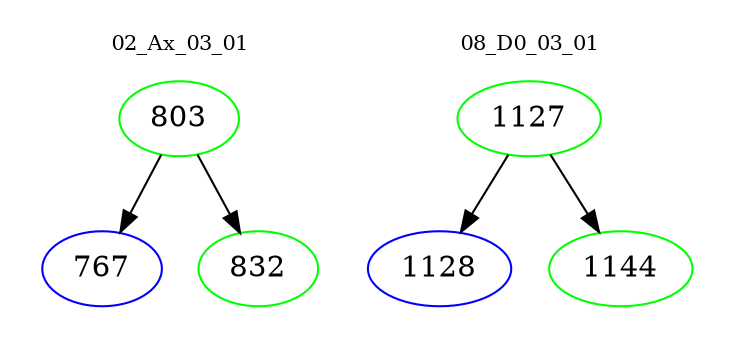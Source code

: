 digraph{
subgraph cluster_0 {
color = white
label = "02_Ax_03_01";
fontsize=10;
T0_803 [label="803", color="green"]
T0_803 -> T0_767 [color="black"]
T0_767 [label="767", color="blue"]
T0_803 -> T0_832 [color="black"]
T0_832 [label="832", color="green"]
}
subgraph cluster_1 {
color = white
label = "08_D0_03_01";
fontsize=10;
T1_1127 [label="1127", color="green"]
T1_1127 -> T1_1128 [color="black"]
T1_1128 [label="1128", color="blue"]
T1_1127 -> T1_1144 [color="black"]
T1_1144 [label="1144", color="green"]
}
}
